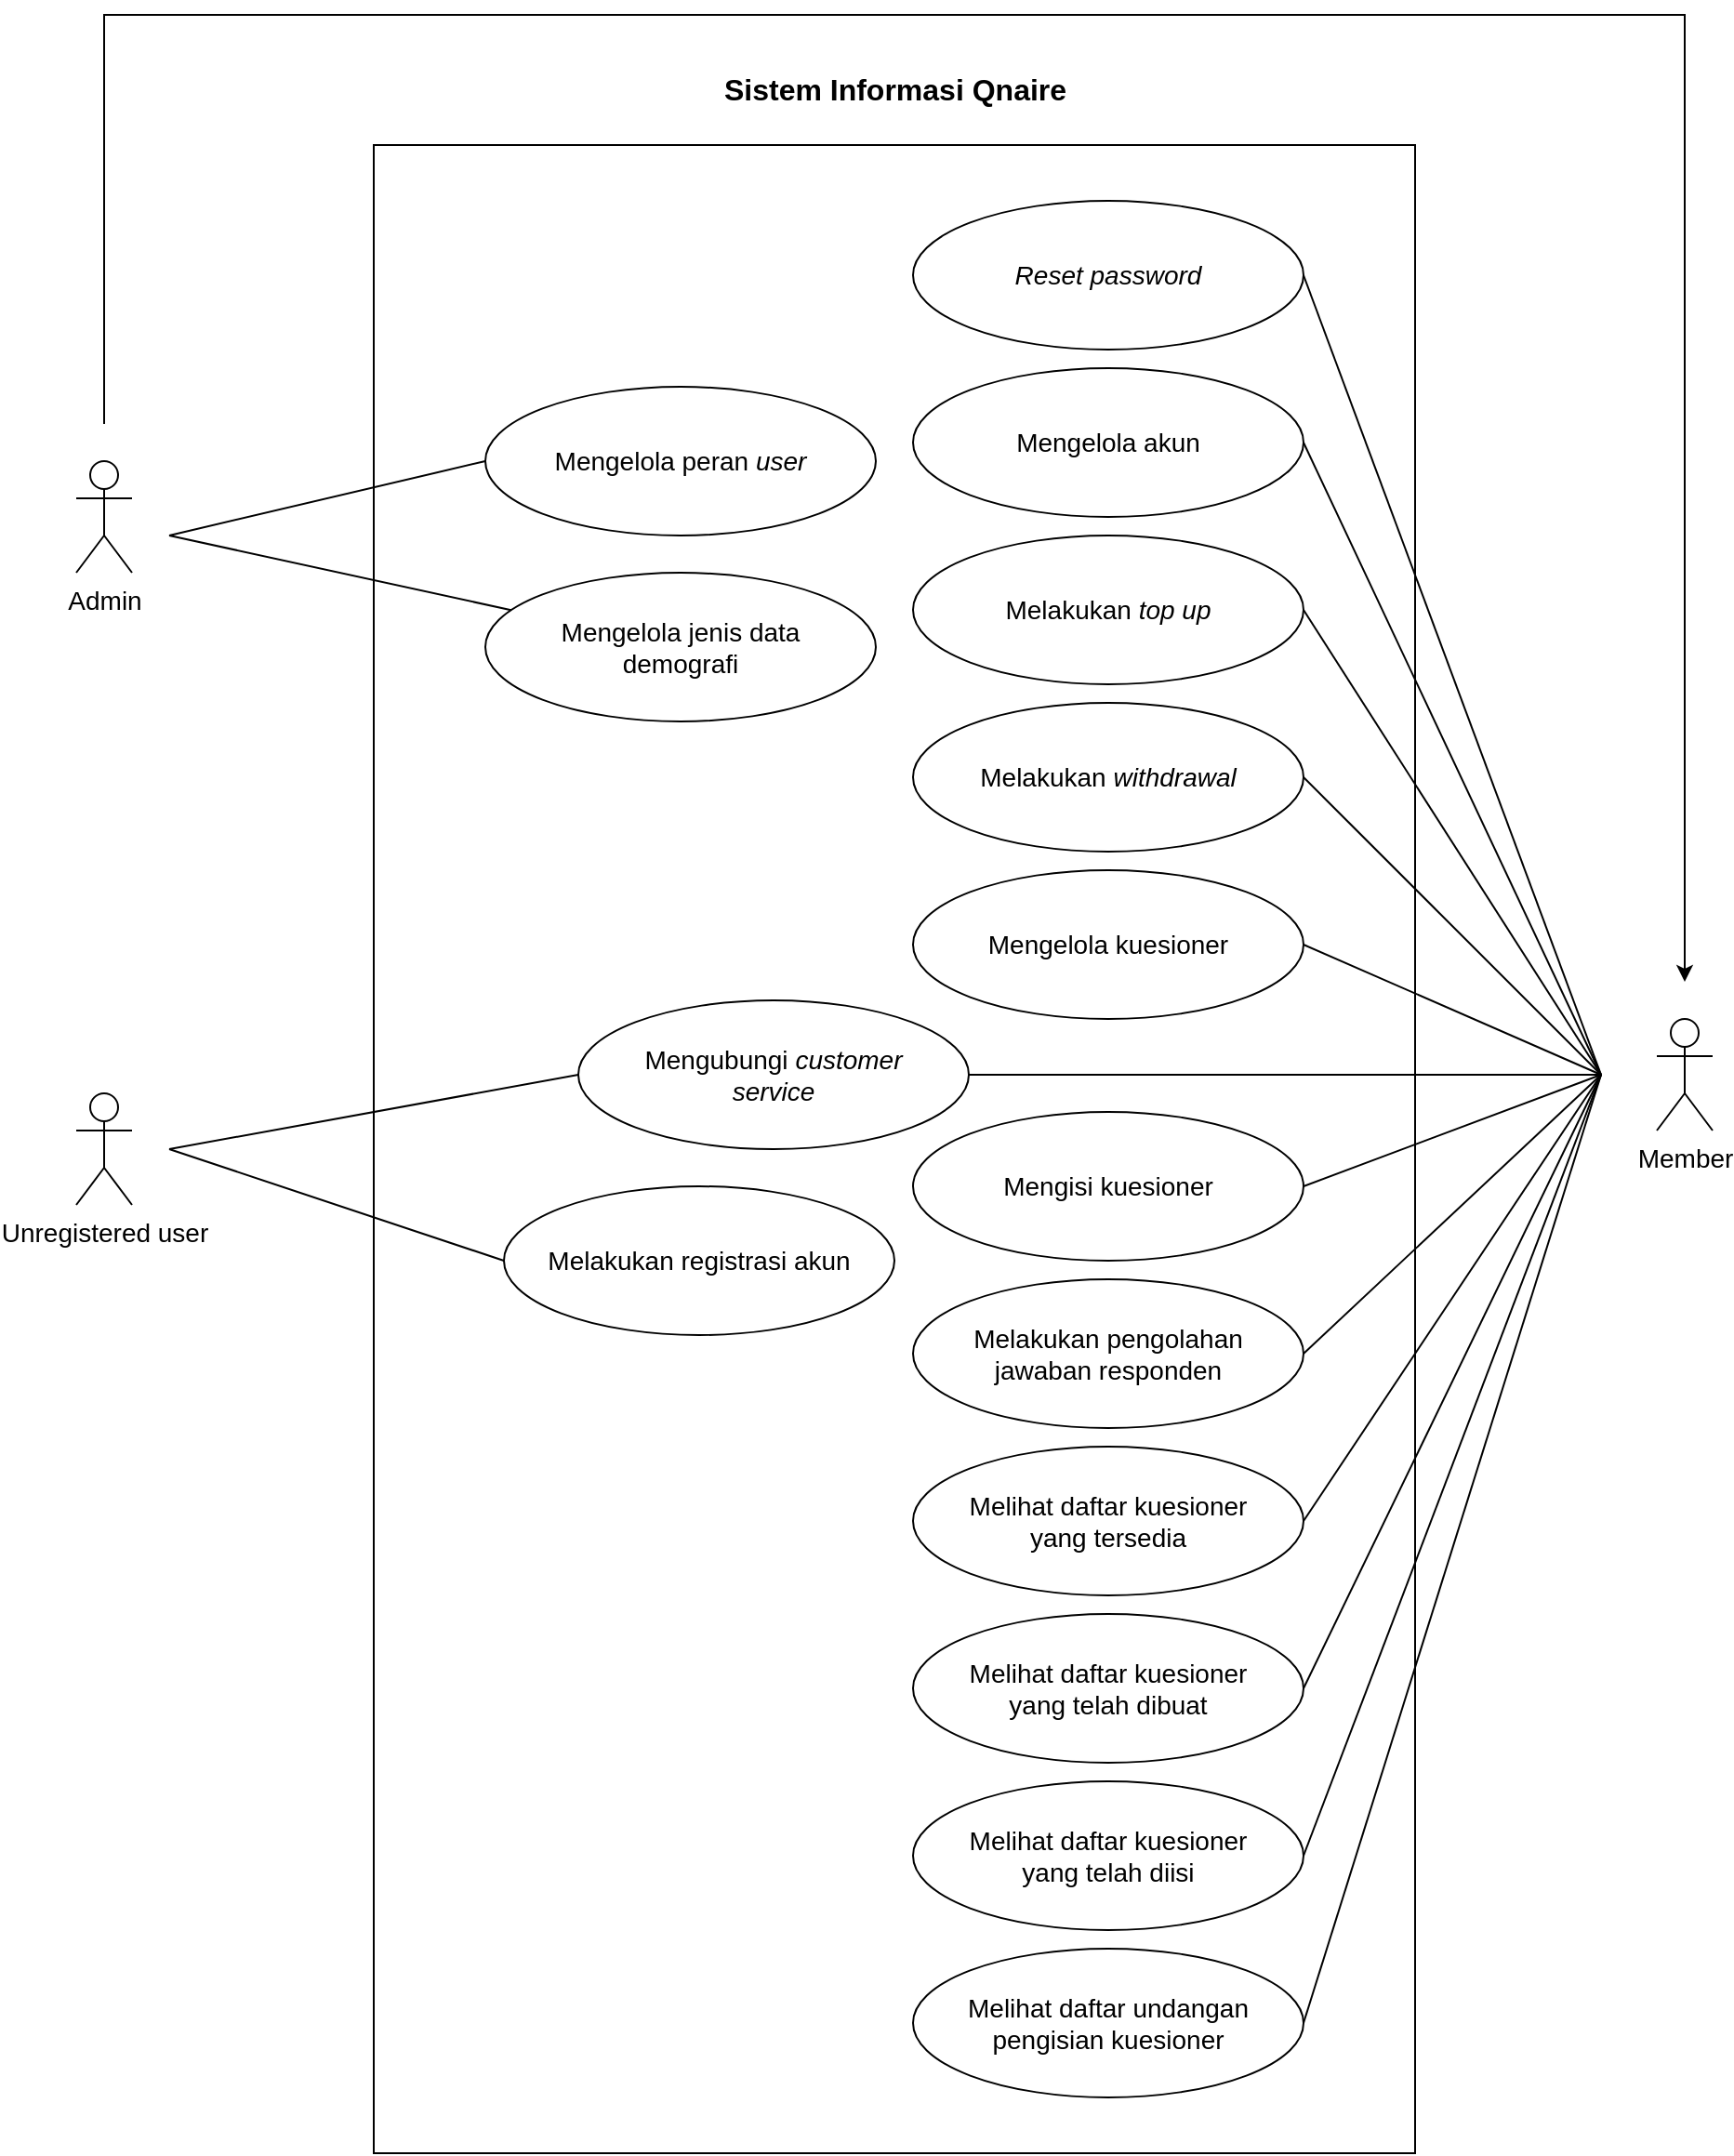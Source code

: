 <mxfile version="20.0.1" type="device"><diagram id="3AMNlseeQFVYp1fZceoC" name="Page-1"><mxGraphModel dx="1887" dy="889" grid="1" gridSize="10" guides="1" tooltips="1" connect="1" arrows="1" fold="1" page="1" pageScale="1" pageWidth="1200" pageHeight="1500" math="0" shadow="0"><root><mxCell id="0"/><mxCell id="1" parent="0"/><mxCell id="4phcfUKkoL9l1hJ3TC9n-2" value="" style="rounded=0;whiteSpace=wrap;html=1;" parent="1" vertex="1"><mxGeometry x="250" y="300" width="560" height="1080" as="geometry"/></mxCell><mxCell id="4phcfUKkoL9l1hJ3TC9n-3" value="&lt;b&gt;&lt;font style=&quot;font-size: 16px&quot;&gt;Sistem Informasi Qnaire&lt;/font&gt;&lt;/b&gt;" style="text;html=1;align=center;verticalAlign=middle;resizable=0;points=[];autosize=1;strokeColor=none;fillColor=none;" parent="1" vertex="1"><mxGeometry x="430" y="260" width="200" height="20" as="geometry"/></mxCell><mxCell id="4phcfUKkoL9l1hJ3TC9n-28" value="" style="rounded=0;orthogonalLoop=1;jettySize=auto;html=1;fontSize=14;entryX=0;entryY=0.5;entryDx=0;entryDy=0;endArrow=none;endFill=0;" parent="1" target="4phcfUKkoL9l1hJ3TC9n-7" edge="1"><mxGeometry relative="1" as="geometry"><mxPoint x="140" y="840" as="sourcePoint"/></mxGeometry></mxCell><mxCell id="4phcfUKkoL9l1hJ3TC9n-44" style="edgeStyle=none;rounded=0;orthogonalLoop=1;jettySize=auto;html=1;entryX=0;entryY=0.5;entryDx=0;entryDy=0;fontSize=14;endArrow=none;endFill=0;" parent="1" target="4phcfUKkoL9l1hJ3TC9n-9" edge="1"><mxGeometry relative="1" as="geometry"><mxPoint x="140" y="840" as="sourcePoint"/></mxGeometry></mxCell><mxCell id="4phcfUKkoL9l1hJ3TC9n-4" value="Unregistered user" style="shape=umlActor;verticalLabelPosition=bottom;verticalAlign=top;html=1;outlineConnect=0;fontSize=14;shadow=0;fillColor=none;" parent="1" vertex="1"><mxGeometry x="90" y="810" width="30" height="60" as="geometry"/></mxCell><mxCell id="4phcfUKkoL9l1hJ3TC9n-35" style="edgeStyle=none;rounded=0;orthogonalLoop=1;jettySize=auto;html=1;entryX=1;entryY=0.5;entryDx=0;entryDy=0;fontSize=14;endArrow=none;endFill=0;" parent="1" target="4phcfUKkoL9l1hJ3TC9n-17" edge="1"><mxGeometry relative="1" as="geometry"><mxPoint x="910" y="800" as="sourcePoint"/></mxGeometry></mxCell><mxCell id="4phcfUKkoL9l1hJ3TC9n-36" style="edgeStyle=none;rounded=0;orthogonalLoop=1;jettySize=auto;html=1;entryX=1;entryY=0.5;entryDx=0;entryDy=0;fontSize=14;endArrow=none;endFill=0;" parent="1" target="4phcfUKkoL9l1hJ3TC9n-10" edge="1"><mxGeometry relative="1" as="geometry"><mxPoint x="910" y="800" as="sourcePoint"/></mxGeometry></mxCell><mxCell id="4phcfUKkoL9l1hJ3TC9n-37" style="edgeStyle=none;rounded=0;orthogonalLoop=1;jettySize=auto;html=1;entryX=1;entryY=0.5;entryDx=0;entryDy=0;fontSize=14;endArrow=none;endFill=0;" parent="1" target="4phcfUKkoL9l1hJ3TC9n-14" edge="1"><mxGeometry relative="1" as="geometry"><mxPoint x="910" y="800" as="sourcePoint"/></mxGeometry></mxCell><mxCell id="4phcfUKkoL9l1hJ3TC9n-38" style="edgeStyle=none;rounded=0;orthogonalLoop=1;jettySize=auto;html=1;entryX=1;entryY=0.5;entryDx=0;entryDy=0;fontSize=14;endArrow=none;endFill=0;" parent="1" target="4phcfUKkoL9l1hJ3TC9n-18" edge="1"><mxGeometry relative="1" as="geometry"><mxPoint x="910" y="800" as="sourcePoint"/></mxGeometry></mxCell><mxCell id="4phcfUKkoL9l1hJ3TC9n-42" style="edgeStyle=none;rounded=0;orthogonalLoop=1;jettySize=auto;html=1;entryX=1;entryY=0.5;entryDx=0;entryDy=0;fontSize=14;endArrow=none;endFill=0;" parent="1" target="4phcfUKkoL9l1hJ3TC9n-8" edge="1"><mxGeometry relative="1" as="geometry"><mxPoint x="910" y="800" as="sourcePoint"/></mxGeometry></mxCell><mxCell id="LMa6LjFtdUF0SxG-5wdK-4" style="rounded=0;orthogonalLoop=1;jettySize=auto;html=1;entryX=1;entryY=0.5;entryDx=0;entryDy=0;endArrow=none;endFill=0;strokeColor=#000000;" parent="1" target="LMa6LjFtdUF0SxG-5wdK-2" edge="1"><mxGeometry relative="1" as="geometry"><mxPoint x="910" y="800" as="sourcePoint"/></mxGeometry></mxCell><mxCell id="-DWNCzVWZn9lFfF0Y5d5-2" style="rounded=0;orthogonalLoop=1;jettySize=auto;html=1;entryX=1;entryY=0.5;entryDx=0;entryDy=0;endArrow=none;endFill=0;" parent="1" target="-DWNCzVWZn9lFfF0Y5d5-1" edge="1"><mxGeometry relative="1" as="geometry"><mxPoint x="910" y="800" as="sourcePoint"/></mxGeometry></mxCell><mxCell id="-DWNCzVWZn9lFfF0Y5d5-5" style="edgeStyle=none;rounded=0;orthogonalLoop=1;jettySize=auto;html=1;entryX=1;entryY=0.5;entryDx=0;entryDy=0;endArrow=none;endFill=0;" parent="1" target="-DWNCzVWZn9lFfF0Y5d5-3" edge="1"><mxGeometry relative="1" as="geometry"><mxPoint x="910" y="800" as="sourcePoint"/></mxGeometry></mxCell><mxCell id="U0W6x6hQaKWSACtndk3s-8" style="rounded=0;orthogonalLoop=1;jettySize=auto;html=1;entryX=1;entryY=0.5;entryDx=0;entryDy=0;endArrow=none;endFill=0;" parent="1" target="4phcfUKkoL9l1hJ3TC9n-9" edge="1"><mxGeometry relative="1" as="geometry"><mxPoint x="910" y="800" as="sourcePoint"/></mxGeometry></mxCell><mxCell id="U0W6x6hQaKWSACtndk3s-9" style="rounded=0;orthogonalLoop=1;jettySize=auto;html=1;entryX=1;entryY=0.5;entryDx=0;entryDy=0;endArrow=none;endFill=0;" parent="1" target="U0W6x6hQaKWSACtndk3s-3" edge="1"><mxGeometry relative="1" as="geometry"><mxPoint x="910" y="800" as="sourcePoint"/></mxGeometry></mxCell><mxCell id="U0W6x6hQaKWSACtndk3s-10" style="edgeStyle=none;rounded=0;orthogonalLoop=1;jettySize=auto;html=1;entryX=1;entryY=0.5;entryDx=0;entryDy=0;endArrow=none;endFill=0;" parent="1" target="U0W6x6hQaKWSACtndk3s-2" edge="1"><mxGeometry relative="1" as="geometry"><mxPoint x="910" y="800" as="sourcePoint"/></mxGeometry></mxCell><mxCell id="4phcfUKkoL9l1hJ3TC9n-5" value="Member" style="shape=umlActor;verticalLabelPosition=bottom;verticalAlign=top;html=1;outlineConnect=0;fontSize=14;fillColor=none;" parent="1" vertex="1"><mxGeometry x="940" y="770" width="30" height="60" as="geometry"/></mxCell><mxCell id="4phcfUKkoL9l1hJ3TC9n-46" style="edgeStyle=none;rounded=0;orthogonalLoop=1;jettySize=auto;html=1;entryX=0;entryY=0.5;entryDx=0;entryDy=0;fontSize=14;endArrow=none;endFill=0;" parent="1" target="4phcfUKkoL9l1hJ3TC9n-24" edge="1"><mxGeometry relative="1" as="geometry"><mxPoint x="140" y="510" as="sourcePoint"/></mxGeometry></mxCell><mxCell id="ICuudjsrT6b9NQzIbx5V-3" style="rounded=0;orthogonalLoop=1;jettySize=auto;html=1;endArrow=none;endFill=0;" parent="1" target="ICuudjsrT6b9NQzIbx5V-1" edge="1"><mxGeometry relative="1" as="geometry"><mxPoint x="140" y="510" as="sourcePoint"/></mxGeometry></mxCell><mxCell id="U0W6x6hQaKWSACtndk3s-11" style="edgeStyle=orthogonalEdgeStyle;rounded=0;orthogonalLoop=1;jettySize=auto;html=1;endArrow=classic;endFill=1;" parent="1" edge="1"><mxGeometry relative="1" as="geometry"><mxPoint x="105" y="450" as="sourcePoint"/><mxPoint x="955" y="750" as="targetPoint"/><Array as="points"><mxPoint x="105" y="230"/><mxPoint x="955" y="230"/></Array></mxGeometry></mxCell><mxCell id="4phcfUKkoL9l1hJ3TC9n-6" value="Admin" style="shape=umlActor;verticalLabelPosition=bottom;verticalAlign=top;html=1;outlineConnect=0;fontSize=14;fillColor=none;" parent="1" vertex="1"><mxGeometry x="90" y="470" width="30" height="60" as="geometry"/></mxCell><mxCell id="4phcfUKkoL9l1hJ3TC9n-7" value="Melakukan registrasi akun" style="ellipse;whiteSpace=wrap;html=1;fontSize=14;" parent="1" vertex="1"><mxGeometry x="320" y="860" width="210" height="80" as="geometry"/></mxCell><mxCell id="4phcfUKkoL9l1hJ3TC9n-8" value="Mengisi kuesioner" style="ellipse;whiteSpace=wrap;html=1;fontSize=14;" parent="1" vertex="1"><mxGeometry x="540" y="820" width="210" height="80" as="geometry"/></mxCell><mxCell id="4phcfUKkoL9l1hJ3TC9n-9" value="Mengubungi &lt;i&gt;customer&lt;br&gt;service&lt;/i&gt;" style="ellipse;whiteSpace=wrap;html=1;fontSize=14;" parent="1" vertex="1"><mxGeometry x="360" y="760" width="210" height="80" as="geometry"/></mxCell><mxCell id="4phcfUKkoL9l1hJ3TC9n-10" value="Mengelola kuesioner" style="ellipse;whiteSpace=wrap;html=1;fontSize=14;" parent="1" vertex="1"><mxGeometry x="540" y="690" width="210" height="80" as="geometry"/></mxCell><mxCell id="4phcfUKkoL9l1hJ3TC9n-14" value="Melakukan pengolahan&lt;br&gt;jawaban responden" style="ellipse;whiteSpace=wrap;html=1;fontSize=14;" parent="1" vertex="1"><mxGeometry x="540" y="910" width="210" height="80" as="geometry"/></mxCell><mxCell id="4phcfUKkoL9l1hJ3TC9n-17" value="Melihat daftar kuesioner&lt;br&gt;yang tersedia" style="ellipse;whiteSpace=wrap;html=1;fontSize=14;" parent="1" vertex="1"><mxGeometry x="540" y="1000" width="210" height="80" as="geometry"/></mxCell><mxCell id="4phcfUKkoL9l1hJ3TC9n-18" value="Mengelola akun" style="ellipse;whiteSpace=wrap;html=1;fontSize=14;" parent="1" vertex="1"><mxGeometry x="540" y="420" width="210" height="80" as="geometry"/></mxCell><mxCell id="4phcfUKkoL9l1hJ3TC9n-24" value="Mengelola peran &lt;i&gt;user&lt;/i&gt;" style="ellipse;whiteSpace=wrap;html=1;fontSize=14;" parent="1" vertex="1"><mxGeometry x="310" y="430" width="210" height="80" as="geometry"/></mxCell><mxCell id="ICuudjsrT6b9NQzIbx5V-1" value="Mengelola jenis data&lt;br&gt;demografi" style="ellipse;whiteSpace=wrap;html=1;fontSize=14;" parent="1" vertex="1"><mxGeometry x="310" y="530" width="210" height="80" as="geometry"/></mxCell><mxCell id="LMa6LjFtdUF0SxG-5wdK-2" value="Melakukan &lt;i&gt;withdrawal&lt;/i&gt;" style="ellipse;whiteSpace=wrap;html=1;fontSize=14;" parent="1" vertex="1"><mxGeometry x="540" y="600" width="210" height="80" as="geometry"/></mxCell><mxCell id="-DWNCzVWZn9lFfF0Y5d5-1" value="Melihat daftar kuesioner&lt;br&gt;yang telah dibuat" style="ellipse;whiteSpace=wrap;html=1;fontSize=14;" parent="1" vertex="1"><mxGeometry x="540" y="1090" width="210" height="80" as="geometry"/></mxCell><mxCell id="-DWNCzVWZn9lFfF0Y5d5-3" value="&lt;i&gt;Reset password&lt;/i&gt;" style="ellipse;whiteSpace=wrap;html=1;fontSize=14;" parent="1" vertex="1"><mxGeometry x="540" y="330" width="210" height="80" as="geometry"/></mxCell><mxCell id="4phcfUKkoL9l1hJ3TC9n-22" value="Melakukan &lt;i&gt;top up&lt;/i&gt;" style="ellipse;whiteSpace=wrap;html=1;fontSize=14;" parent="1" vertex="1"><mxGeometry x="540" y="510" width="210" height="80" as="geometry"/></mxCell><mxCell id="U0W6x6hQaKWSACtndk3s-1" value="" style="edgeStyle=none;rounded=0;orthogonalLoop=1;jettySize=auto;html=1;entryX=1;entryY=0.5;entryDx=0;entryDy=0;fontSize=14;endArrow=none;endFill=0;" parent="1" target="4phcfUKkoL9l1hJ3TC9n-22" edge="1"><mxGeometry relative="1" as="geometry"><mxPoint x="910" y="800" as="sourcePoint"/><mxPoint x="740" y="490" as="targetPoint"/></mxGeometry></mxCell><mxCell id="U0W6x6hQaKWSACtndk3s-2" value="Melihat daftar kuesioner&lt;br&gt;yang telah diisi" style="ellipse;whiteSpace=wrap;html=1;fontSize=14;" parent="1" vertex="1"><mxGeometry x="540" y="1180" width="210" height="80" as="geometry"/></mxCell><mxCell id="U0W6x6hQaKWSACtndk3s-3" value="Melihat daftar undangan&lt;br&gt;pengisian kuesioner" style="ellipse;whiteSpace=wrap;html=1;fontSize=14;" parent="1" vertex="1"><mxGeometry x="540" y="1270" width="210" height="80" as="geometry"/></mxCell></root></mxGraphModel></diagram></mxfile>
